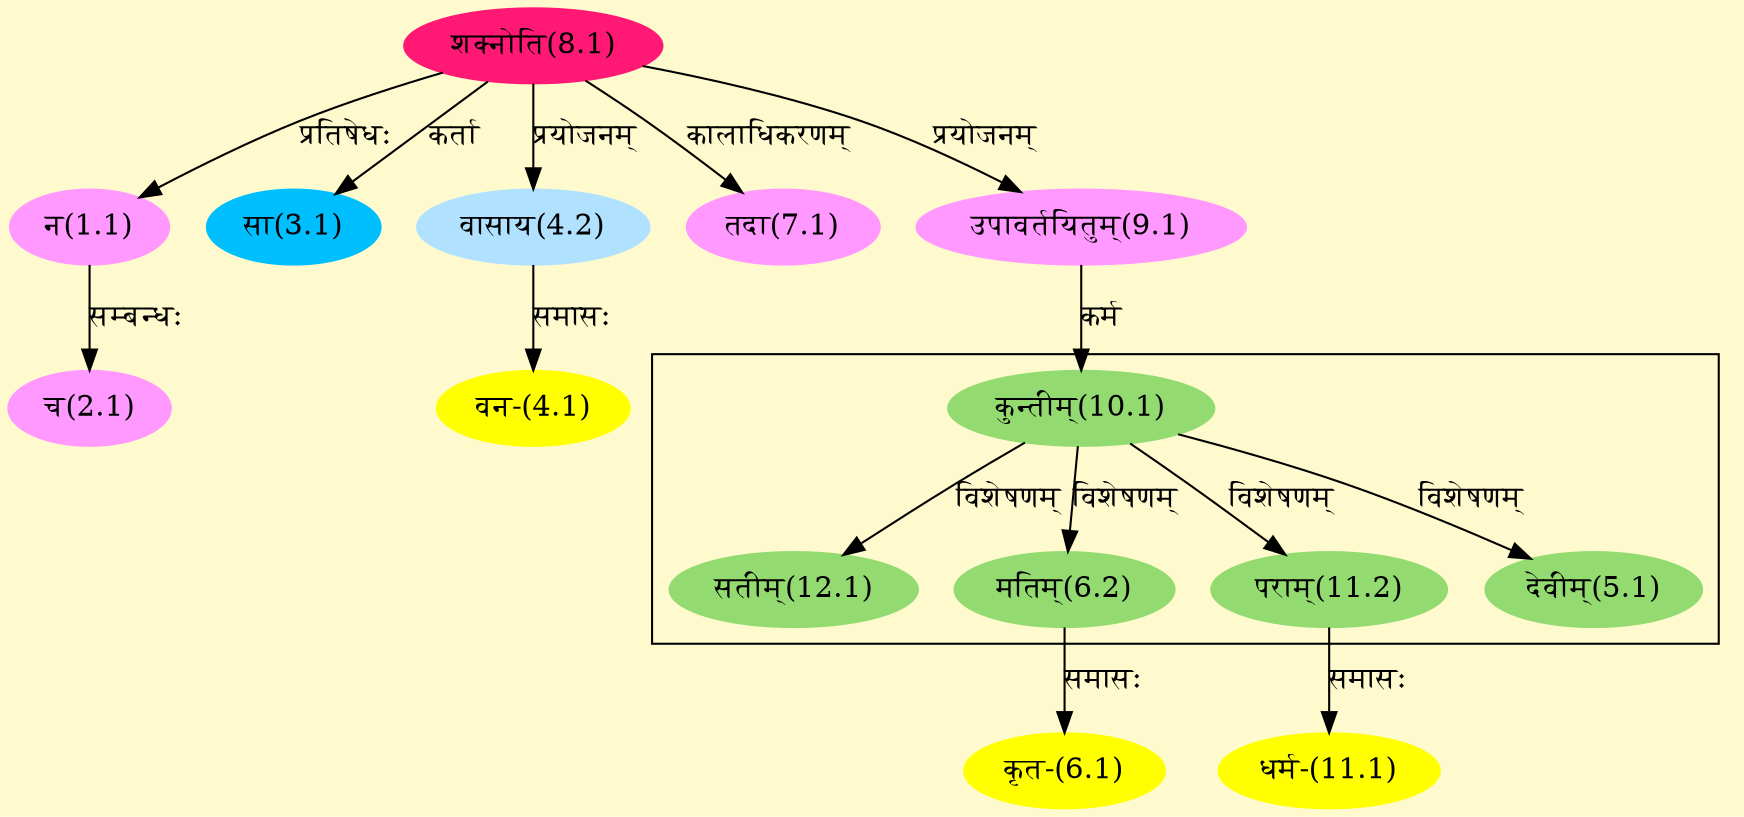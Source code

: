 digraph G{
rankdir=BT;
 compound=true;
 bgcolor="lemonchiffon1";

subgraph cluster_1{
Node5_1 [style=filled, color="#93DB70" label = "देवीम्(5.1)"]
Node10_1 [style=filled, color="#93DB70" label = "कुन्तीम्(10.1)"]
Node6_2 [style=filled, color="#93DB70" label = "मतिम्(6.2)"]
Node11_2 [style=filled, color="#93DB70" label = "पराम्(11.2)"]
Node12_1 [style=filled, color="#93DB70" label = "सतीम्(12.1)"]

}
Node1_1 [style=filled, color="#FF99FF" label = "न(1.1)"]
Node8_1 [style=filled, color="#FF1975" label = "शक्नोति(8.1)"]
Node2_1 [style=filled, color="#FF99FF" label = "च(2.1)"]
Node3_1 [style=filled, color="#00BFFF" label = "सा(3.1)"]
Node4_1 [style=filled, color="#FFFF00" label = "वन-(4.1)"]
Node4_2 [style=filled, color="#B0E2FF" label = "वासाय(4.2)"]
Node6_1 [style=filled, color="#FFFF00" label = "कृत-(6.1)"]
Node6_2 [style=filled, color="#93DB70" label = "मतिम्(6.2)"]
Node7_1 [style=filled, color="#FF99FF" label = "तदा(7.1)"]
Node [style=filled, color="" label = "()"]
Node9_1 [style=filled, color="#FF99FF" label = "उपावर्तयितुम्(9.1)"]
Node10_1 [style=filled, color="#93DB70" label = "कुन्तीम्(10.1)"]
Node11_1 [style=filled, color="#FFFF00" label = "धर्म-(11.1)"]
Node11_2 [style=filled, color="#93DB70" label = "पराम्(11.2)"]
/* Start of Relations section */

Node1_1 -> Node8_1 [  label="प्रतिषेधः"  dir="back" ]
Node2_1 -> Node1_1 [  label="सम्बन्धः"  dir="back" ]
Node3_1 -> Node8_1 [  label="कर्ता"  dir="back" ]
Node4_1 -> Node4_2 [  label="समासः"  dir="back" ]
Node4_2 -> Node8_1 [  label="प्रयोजनम्"  dir="back" ]
Node5_1 -> Node10_1 [  label="विशेषणम्"  dir="back" ]
Node6_1 -> Node6_2 [  label="समासः"  dir="back" ]
Node6_2 -> Node10_1 [  label="विशेषणम्"  dir="back" ]
Node7_1 -> Node8_1 [  label="कालाधिकरणम्"  dir="back" ]
Node9_1 -> Node8_1 [  label="प्रयोजनम्"  dir="back" ]
Node10_1 -> Node9_1 [  label="कर्म"  dir="back" ]
Node11_1 -> Node11_2 [  label="समासः"  dir="back" ]
Node11_2 -> Node10_1 [  label="विशेषणम्"  dir="back" ]
Node12_1 -> Node10_1 [  label="विशेषणम्"  dir="back" ]
}
